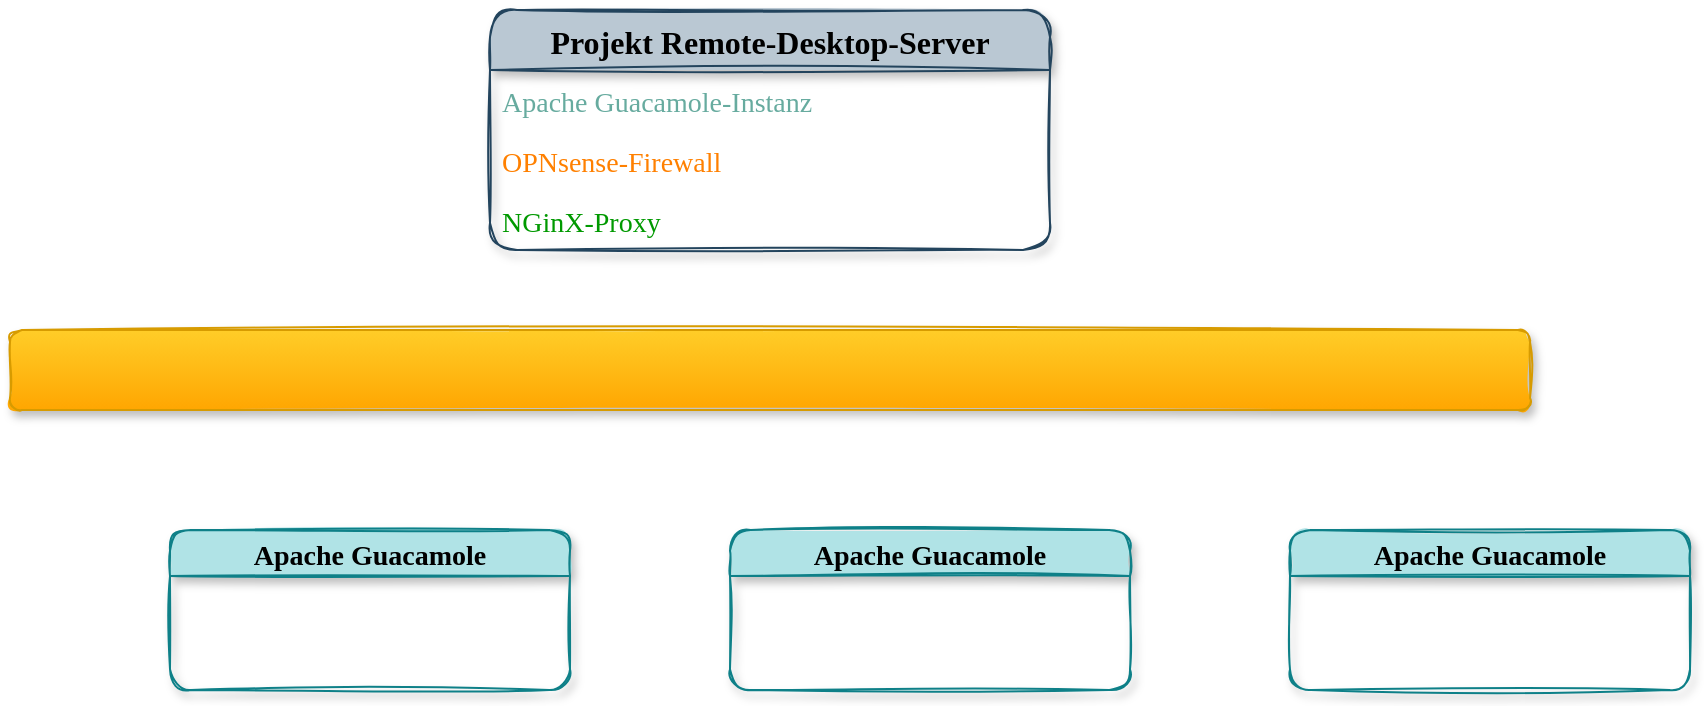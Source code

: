 <mxfile version="16.5.6" type="github"><diagram id="5g8-hPMFteUb-OUPAxaN" name="Page-1"><mxGraphModel dx="815" dy="420" grid="1" gridSize="10" guides="1" tooltips="1" connect="1" arrows="1" fold="1" page="1" pageScale="1" pageWidth="1169" pageHeight="827" math="0" shadow="0"><root><mxCell id="0"/><mxCell id="1" parent="0"/><mxCell id="DbpF_rKEkl-duHGAl1TP-2" value="Projekt Remote-Desktop-Server" style="swimlane;fontStyle=1;childLayout=stackLayout;horizontal=1;startSize=30;horizontalStack=0;resizeParent=1;resizeParentMax=0;resizeLast=0;collapsible=1;marginBottom=0;sketch=1;shadow=1;rounded=1;fontFamily=Comic Sans MS;fontSize=16;flipH=1;fillColor=#bac8d3;strokeColor=#23445d;fillStyle=solid;" vertex="1" parent="1"><mxGeometry x="440" y="60" width="280" height="120" as="geometry"/></mxCell><mxCell id="DbpF_rKEkl-duHGAl1TP-3" value="Apache Guacamole-Instanz" style="text;strokeColor=none;fillColor=none;align=left;verticalAlign=middle;spacingLeft=4;spacingRight=4;overflow=hidden;points=[[0,0.5],[1,0.5]];portConstraint=eastwest;rotatable=0;fontFamily=Comic Sans MS;labelPosition=center;verticalLabelPosition=middle;fontSize=14;labelBackgroundColor=none;fontColor=#67AB9F;" vertex="1" parent="DbpF_rKEkl-duHGAl1TP-2"><mxGeometry y="30" width="280" height="30" as="geometry"/></mxCell><mxCell id="DbpF_rKEkl-duHGAl1TP-4" value="OPNsense-Firewall" style="text;strokeColor=none;fillColor=none;align=left;verticalAlign=middle;spacingLeft=4;spacingRight=4;overflow=hidden;points=[[0,0.5],[1,0.5]];portConstraint=eastwest;rotatable=0;fontFamily=Comic Sans MS;labelPosition=center;verticalLabelPosition=middle;fontSize=14;labelBackgroundColor=none;fontColor=#FF8000;" vertex="1" parent="DbpF_rKEkl-duHGAl1TP-2"><mxGeometry y="60" width="280" height="30" as="geometry"/></mxCell><mxCell id="DbpF_rKEkl-duHGAl1TP-5" value="NGinX-Proxy" style="text;strokeColor=none;fillColor=none;align=left;verticalAlign=middle;spacingLeft=4;spacingRight=4;overflow=hidden;points=[[0,0.5],[1,0.5]];portConstraint=eastwest;rotatable=0;fontFamily=Comic Sans MS;labelPosition=center;verticalLabelPosition=middle;fontSize=14;labelBackgroundColor=none;fontColor=#009900;" vertex="1" parent="DbpF_rKEkl-duHGAl1TP-2"><mxGeometry y="90" width="280" height="30" as="geometry"/></mxCell><mxCell id="DbpF_rKEkl-duHGAl1TP-6" value="Apache Guacamole" style="swimlane;rounded=1;shadow=1;labelBackgroundColor=none;sketch=1;fontFamily=Comic Sans MS;fontSize=14;fillColor=#b0e3e6;strokeColor=#0e8088;fillStyle=solid;" vertex="1" parent="1"><mxGeometry x="280" y="320" width="200" height="80" as="geometry"/></mxCell><mxCell id="DbpF_rKEkl-duHGAl1TP-7" value="Apache Guacamole" style="swimlane;rounded=1;shadow=1;labelBackgroundColor=none;sketch=1;fontFamily=Comic Sans MS;fontSize=14;fillColor=#b0e3e6;strokeColor=#0e8088;fillStyle=solid;" vertex="1" parent="1"><mxGeometry x="560" y="320" width="200" height="80" as="geometry"/></mxCell><mxCell id="DbpF_rKEkl-duHGAl1TP-8" value="Apache Guacamole" style="swimlane;rounded=1;shadow=1;labelBackgroundColor=none;sketch=1;fontFamily=Comic Sans MS;fontSize=14;fillColor=#b0e3e6;strokeColor=#0e8088;fillStyle=solid;" vertex="1" parent="1"><mxGeometry x="840" y="320" width="200" height="80" as="geometry"/></mxCell><mxCell id="DbpF_rKEkl-duHGAl1TP-10" value="" style="rounded=1;whiteSpace=wrap;html=1;shadow=1;labelBackgroundColor=none;sketch=1;fillStyle=solid;fontFamily=Comic Sans MS;fontSize=14;fillColor=#ffcd28;strokeColor=#d79b00;gradientColor=#ffa500;" vertex="1" parent="1"><mxGeometry x="200" y="220" width="760" height="40" as="geometry"/></mxCell></root></mxGraphModel></diagram></mxfile>
